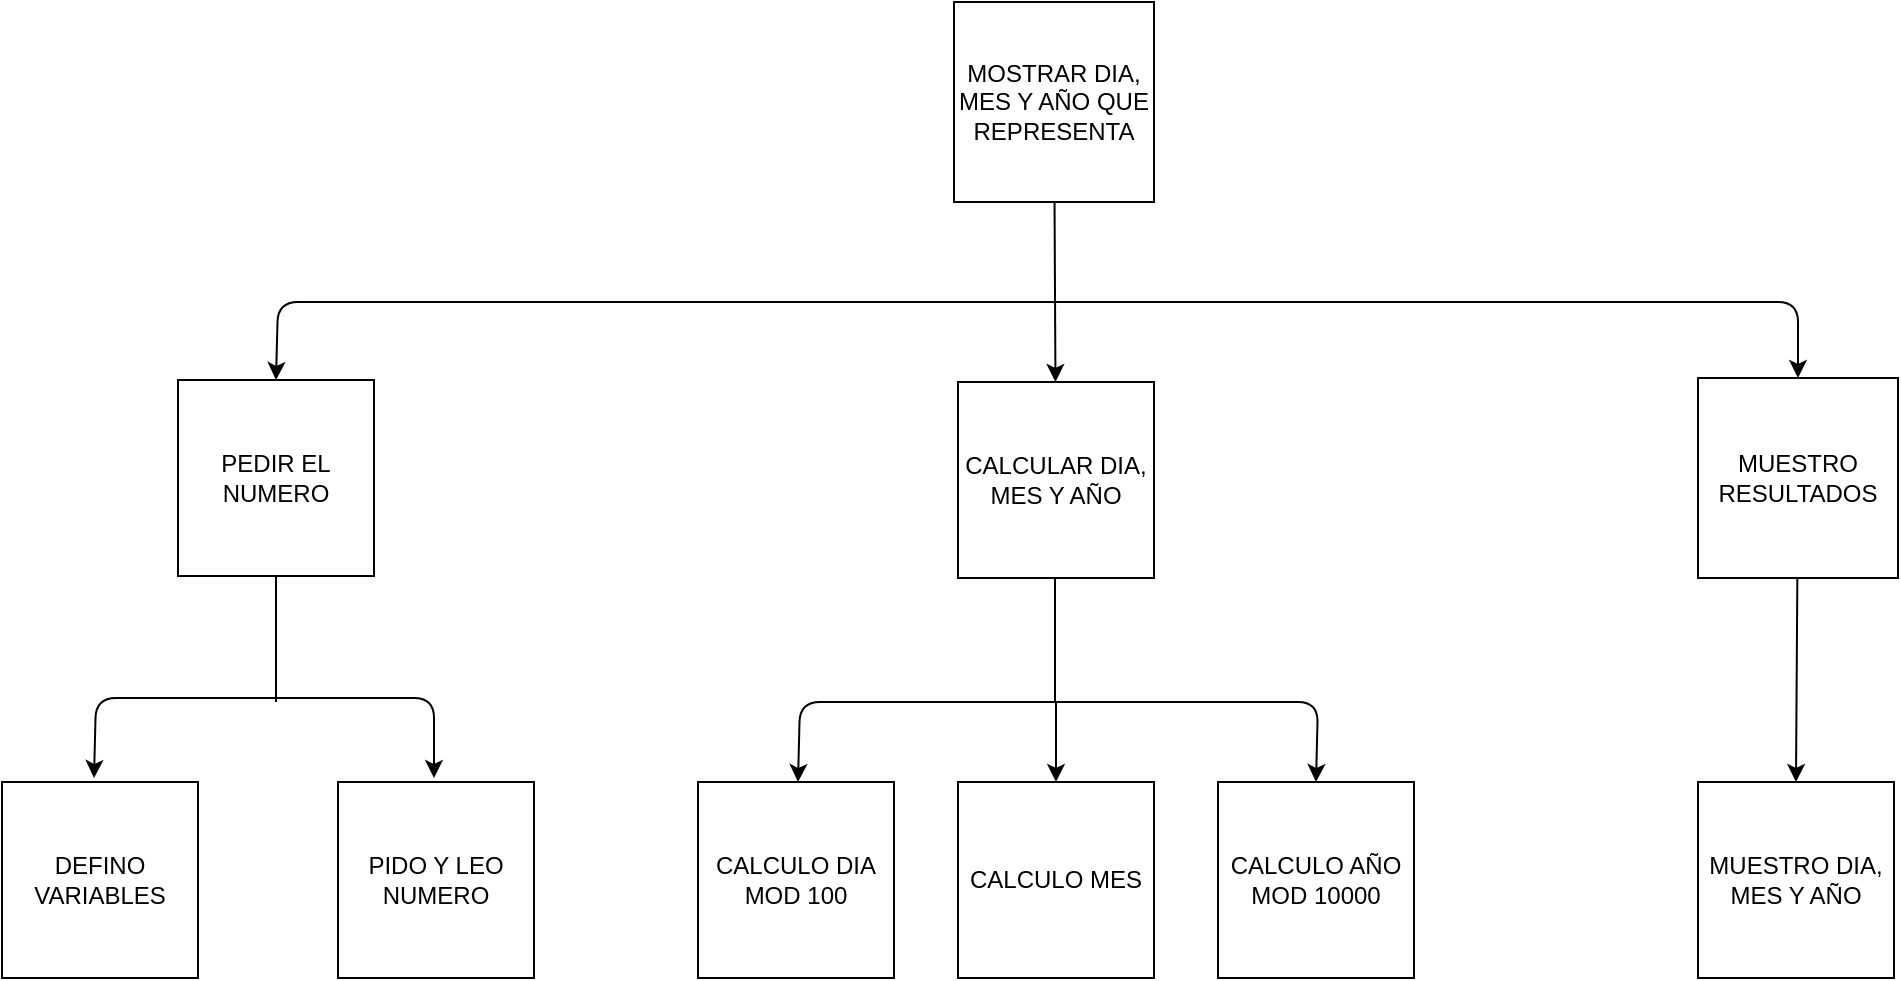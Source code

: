 <mxfile>
    <diagram id="0tGp3YCrtJcN8_A0FbCR" name="Page-1">
        <mxGraphModel dx="2275" dy="779" grid="1" gridSize="10" guides="1" tooltips="1" connect="1" arrows="1" fold="1" page="1" pageScale="1" pageWidth="850" pageHeight="1100" math="0" shadow="0">
            <root>
                <mxCell id="0"/>
                <mxCell id="1" parent="0"/>
                <mxCell id="2" value="" style="edgeStyle=none;html=1;" edge="1" parent="1" source="5" target="6">
                    <mxGeometry relative="1" as="geometry"/>
                </mxCell>
                <mxCell id="3" value="" style="edgeStyle=none;html=1;entryX=0.5;entryY=0;entryDx=0;entryDy=0;" edge="1" parent="1" target="7">
                    <mxGeometry relative="1" as="geometry">
                        <mxPoint x="425" y="160" as="sourcePoint"/>
                        <Array as="points">
                            <mxPoint x="40" y="160"/>
                        </Array>
                    </mxGeometry>
                </mxCell>
                <mxCell id="4" value="" style="edgeStyle=none;html=1;entryX=0.5;entryY=0;entryDx=0;entryDy=0;" edge="1" parent="1" target="9">
                    <mxGeometry relative="1" as="geometry">
                        <mxPoint x="410" y="160" as="sourcePoint"/>
                        <Array as="points">
                            <mxPoint x="800" y="160"/>
                        </Array>
                    </mxGeometry>
                </mxCell>
                <mxCell id="5" value="MOSTRAR DIA, MES Y AÑO QUE REPRESENTA" style="whiteSpace=wrap;html=1;aspect=fixed;" vertex="1" parent="1">
                    <mxGeometry x="378" y="10" width="100" height="100" as="geometry"/>
                </mxCell>
                <mxCell id="6" value="CALCULAR DIA, MES Y AÑO" style="whiteSpace=wrap;html=1;aspect=fixed;" vertex="1" parent="1">
                    <mxGeometry x="380" y="200" width="98" height="98" as="geometry"/>
                </mxCell>
                <mxCell id="7" value="PEDIR EL NUMERO" style="whiteSpace=wrap;html=1;aspect=fixed;" vertex="1" parent="1">
                    <mxGeometry x="-10" y="199" width="98" height="98" as="geometry"/>
                </mxCell>
                <mxCell id="8" value="" style="edgeStyle=none;html=1;entryX=0.5;entryY=0;entryDx=0;entryDy=0;" edge="1" parent="1" source="9" target="22">
                    <mxGeometry relative="1" as="geometry">
                        <mxPoint x="860" y="400" as="targetPoint"/>
                    </mxGeometry>
                </mxCell>
                <mxCell id="9" value="MUESTRO RESULTADOS" style="whiteSpace=wrap;html=1;aspect=fixed;" vertex="1" parent="1">
                    <mxGeometry x="750" y="198" width="100" height="100" as="geometry"/>
                </mxCell>
                <mxCell id="10" value="DEFINO VARIABLES" style="whiteSpace=wrap;html=1;aspect=fixed;" vertex="1" parent="1">
                    <mxGeometry x="-98" y="400" width="98" height="98" as="geometry"/>
                </mxCell>
                <mxCell id="11" value="PIDO Y LEO NUMERO" style="whiteSpace=wrap;html=1;aspect=fixed;" vertex="1" parent="1">
                    <mxGeometry x="70" y="400" width="98" height="98" as="geometry"/>
                </mxCell>
                <mxCell id="12" value="" style="endArrow=none;html=1;entryX=0.5;entryY=1;entryDx=0;entryDy=0;" edge="1" parent="1" target="7">
                    <mxGeometry width="50" height="50" relative="1" as="geometry">
                        <mxPoint x="39" y="360" as="sourcePoint"/>
                        <mxPoint x="329" y="298" as="targetPoint"/>
                    </mxGeometry>
                </mxCell>
                <mxCell id="13" value="" style="endArrow=classic;html=1;entryX=0.5;entryY=0;entryDx=0;entryDy=0;" edge="1" parent="1">
                    <mxGeometry width="50" height="50" relative="1" as="geometry">
                        <mxPoint x="29" y="358" as="sourcePoint"/>
                        <mxPoint x="118" y="398" as="targetPoint"/>
                        <Array as="points">
                            <mxPoint x="118" y="358"/>
                        </Array>
                    </mxGeometry>
                </mxCell>
                <mxCell id="14" value="" style="endArrow=classic;html=1;entryX=0.5;entryY=0;entryDx=0;entryDy=0;" edge="1" parent="1">
                    <mxGeometry width="50" height="50" relative="1" as="geometry">
                        <mxPoint x="29" y="358" as="sourcePoint"/>
                        <mxPoint x="-52" y="398" as="targetPoint"/>
                        <Array as="points">
                            <mxPoint x="-51" y="358"/>
                        </Array>
                    </mxGeometry>
                </mxCell>
                <mxCell id="15" value="" style="endArrow=none;html=1;entryX=0.5;entryY=1;entryDx=0;entryDy=0;" edge="1" parent="1">
                    <mxGeometry width="50" height="50" relative="1" as="geometry">
                        <mxPoint x="428.5" y="360" as="sourcePoint"/>
                        <mxPoint x="428.5" y="298" as="targetPoint"/>
                    </mxGeometry>
                </mxCell>
                <mxCell id="16" value="CALCULO DIA&lt;div&gt;MOD 100&lt;/div&gt;" style="whiteSpace=wrap;html=1;aspect=fixed;" vertex="1" parent="1">
                    <mxGeometry x="250" y="400" width="98" height="98" as="geometry"/>
                </mxCell>
                <mxCell id="17" value="" style="endArrow=classic;html=1;entryX=0.5;entryY=0;entryDx=0;entryDy=0;" edge="1" parent="1">
                    <mxGeometry width="50" height="50" relative="1" as="geometry">
                        <mxPoint x="420" y="360" as="sourcePoint"/>
                        <mxPoint x="300" y="400" as="targetPoint"/>
                        <Array as="points">
                            <mxPoint x="301" y="360"/>
                        </Array>
                    </mxGeometry>
                </mxCell>
                <mxCell id="18" value="CALCULO MES" style="whiteSpace=wrap;html=1;aspect=fixed;" vertex="1" parent="1">
                    <mxGeometry x="380" y="400" width="98" height="98" as="geometry"/>
                </mxCell>
                <mxCell id="19" value="" style="endArrow=classic;html=1;entryX=0.5;entryY=0;entryDx=0;entryDy=0;" edge="1" parent="1" target="21">
                    <mxGeometry width="50" height="50" relative="1" as="geometry">
                        <mxPoint x="420" y="360" as="sourcePoint"/>
                        <mxPoint x="549" y="400" as="targetPoint"/>
                        <Array as="points">
                            <mxPoint x="560" y="360"/>
                        </Array>
                    </mxGeometry>
                </mxCell>
                <mxCell id="20" value="" style="endArrow=classic;html=1;entryX=0.5;entryY=0;entryDx=0;entryDy=0;" edge="1" parent="1" target="18">
                    <mxGeometry width="50" height="50" relative="1" as="geometry">
                        <mxPoint x="429" y="360" as="sourcePoint"/>
                        <mxPoint x="490" y="370" as="targetPoint"/>
                    </mxGeometry>
                </mxCell>
                <mxCell id="21" value="CALCULO AÑO&lt;div&gt;MOD 10000&lt;/div&gt;" style="whiteSpace=wrap;html=1;aspect=fixed;" vertex="1" parent="1">
                    <mxGeometry x="510" y="400" width="98" height="98" as="geometry"/>
                </mxCell>
                <mxCell id="22" value="MUESTRO DIA, MES Y AÑO" style="whiteSpace=wrap;html=1;aspect=fixed;" vertex="1" parent="1">
                    <mxGeometry x="750" y="400" width="98" height="98" as="geometry"/>
                </mxCell>
            </root>
        </mxGraphModel>
    </diagram>
</mxfile>